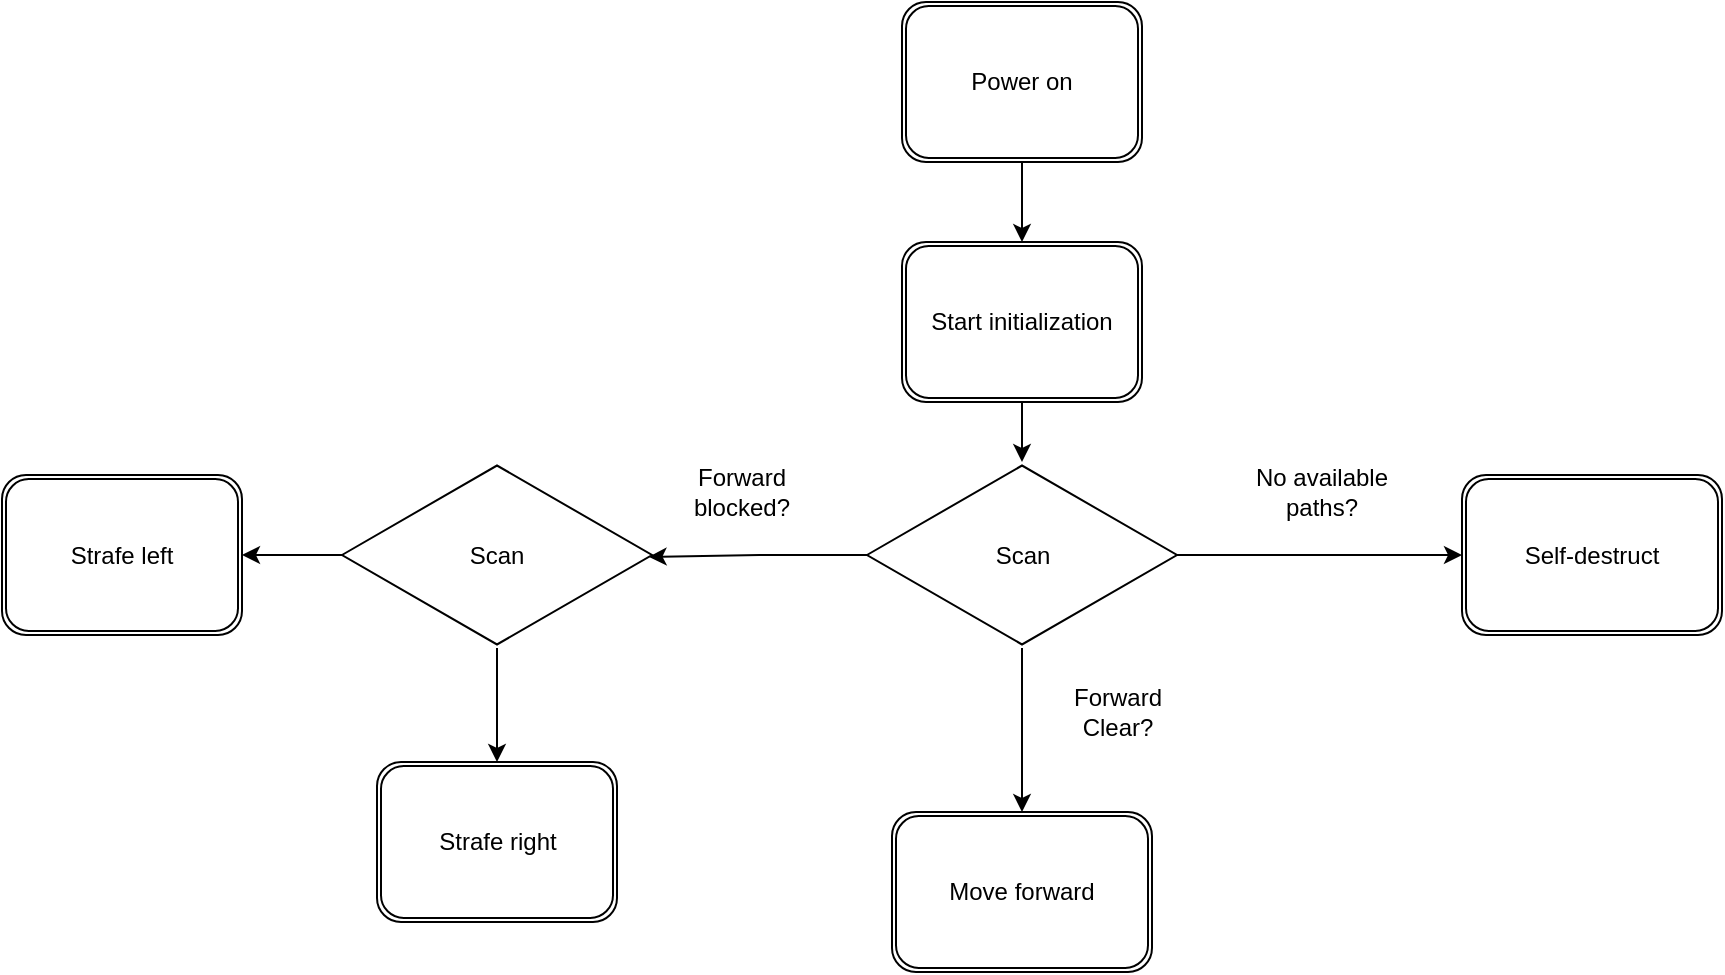 <mxfile version="21.1.4" type="github">
  <diagram name="Page-1" id="74e2e168-ea6b-b213-b513-2b3c1d86103e">
    <mxGraphModel dx="1430" dy="775" grid="1" gridSize="10" guides="1" tooltips="1" connect="1" arrows="1" fold="1" page="1" pageScale="1" pageWidth="1100" pageHeight="850" background="none" math="0" shadow="0">
      <root>
        <mxCell id="0" />
        <mxCell id="1" parent="0" />
        <mxCell id="ZkDkmKv_Wg0DZdJq-MGv-2" value="Strafe left" style="shape=ext;double=1;rounded=1;whiteSpace=wrap;html=1;" vertex="1" parent="1">
          <mxGeometry x="40" y="256.5" width="120" height="80" as="geometry" />
        </mxCell>
        <mxCell id="ZkDkmKv_Wg0DZdJq-MGv-27" style="edgeStyle=orthogonalEdgeStyle;rounded=0;orthogonalLoop=1;jettySize=auto;html=1;" edge="1" parent="1" source="ZkDkmKv_Wg0DZdJq-MGv-3" target="ZkDkmKv_Wg0DZdJq-MGv-5">
          <mxGeometry relative="1" as="geometry" />
        </mxCell>
        <mxCell id="ZkDkmKv_Wg0DZdJq-MGv-3" value="Start initialization" style="shape=ext;double=1;rounded=1;whiteSpace=wrap;html=1;" vertex="1" parent="1">
          <mxGeometry x="490" y="140" width="120" height="80" as="geometry" />
        </mxCell>
        <mxCell id="ZkDkmKv_Wg0DZdJq-MGv-28" style="edgeStyle=orthogonalEdgeStyle;rounded=0;orthogonalLoop=1;jettySize=auto;html=1;entryX=0.5;entryY=0;entryDx=0;entryDy=0;" edge="1" parent="1" source="ZkDkmKv_Wg0DZdJq-MGv-4" target="ZkDkmKv_Wg0DZdJq-MGv-3">
          <mxGeometry relative="1" as="geometry" />
        </mxCell>
        <mxCell id="ZkDkmKv_Wg0DZdJq-MGv-4" value="Power on" style="shape=ext;double=1;rounded=1;whiteSpace=wrap;html=1;" vertex="1" parent="1">
          <mxGeometry x="490" y="20" width="120" height="80" as="geometry" />
        </mxCell>
        <mxCell id="ZkDkmKv_Wg0DZdJq-MGv-11" style="edgeStyle=orthogonalEdgeStyle;rounded=0;orthogonalLoop=1;jettySize=auto;html=1;entryX=0.989;entryY=0.51;entryDx=0;entryDy=0;entryPerimeter=0;" edge="1" parent="1" source="ZkDkmKv_Wg0DZdJq-MGv-5" target="ZkDkmKv_Wg0DZdJq-MGv-14">
          <mxGeometry relative="1" as="geometry">
            <mxPoint x="410" y="340" as="targetPoint" />
          </mxGeometry>
        </mxCell>
        <mxCell id="ZkDkmKv_Wg0DZdJq-MGv-23" style="edgeStyle=orthogonalEdgeStyle;rounded=0;orthogonalLoop=1;jettySize=auto;html=1;" edge="1" parent="1" source="ZkDkmKv_Wg0DZdJq-MGv-5" target="ZkDkmKv_Wg0DZdJq-MGv-6">
          <mxGeometry relative="1" as="geometry" />
        </mxCell>
        <mxCell id="ZkDkmKv_Wg0DZdJq-MGv-25" style="edgeStyle=orthogonalEdgeStyle;rounded=0;orthogonalLoop=1;jettySize=auto;html=1;" edge="1" parent="1" source="ZkDkmKv_Wg0DZdJq-MGv-5" target="ZkDkmKv_Wg0DZdJq-MGv-24">
          <mxGeometry relative="1" as="geometry">
            <mxPoint x="740" y="297" as="targetPoint" />
          </mxGeometry>
        </mxCell>
        <mxCell id="ZkDkmKv_Wg0DZdJq-MGv-5" value="Scan" style="html=1;whiteSpace=wrap;aspect=fixed;shape=isoRectangle;" vertex="1" parent="1">
          <mxGeometry x="472.5" y="250" width="155" height="93" as="geometry" />
        </mxCell>
        <mxCell id="ZkDkmKv_Wg0DZdJq-MGv-6" value="Move forward" style="shape=ext;double=1;rounded=1;whiteSpace=wrap;html=1;" vertex="1" parent="1">
          <mxGeometry x="485" y="425" width="130" height="80" as="geometry" />
        </mxCell>
        <mxCell id="ZkDkmKv_Wg0DZdJq-MGv-7" value="Strafe right" style="shape=ext;double=1;rounded=1;whiteSpace=wrap;html=1;" vertex="1" parent="1">
          <mxGeometry x="227.5" y="400" width="120" height="80" as="geometry" />
        </mxCell>
        <mxCell id="ZkDkmKv_Wg0DZdJq-MGv-13" value="Forward blocked?" style="text;html=1;strokeColor=none;fillColor=none;align=center;verticalAlign=middle;whiteSpace=wrap;rounded=0;" vertex="1" parent="1">
          <mxGeometry x="380" y="250" width="60" height="30" as="geometry" />
        </mxCell>
        <mxCell id="ZkDkmKv_Wg0DZdJq-MGv-19" style="edgeStyle=orthogonalEdgeStyle;rounded=0;orthogonalLoop=1;jettySize=auto;html=1;entryX=0.5;entryY=0;entryDx=0;entryDy=0;" edge="1" parent="1" source="ZkDkmKv_Wg0DZdJq-MGv-14" target="ZkDkmKv_Wg0DZdJq-MGv-7">
          <mxGeometry relative="1" as="geometry" />
        </mxCell>
        <mxCell id="ZkDkmKv_Wg0DZdJq-MGv-22" style="edgeStyle=orthogonalEdgeStyle;rounded=0;orthogonalLoop=1;jettySize=auto;html=1;" edge="1" parent="1" source="ZkDkmKv_Wg0DZdJq-MGv-14" target="ZkDkmKv_Wg0DZdJq-MGv-2">
          <mxGeometry relative="1" as="geometry" />
        </mxCell>
        <mxCell id="ZkDkmKv_Wg0DZdJq-MGv-14" value="Scan" style="html=1;whiteSpace=wrap;aspect=fixed;shape=isoRectangle;" vertex="1" parent="1">
          <mxGeometry x="210" y="250" width="155" height="93" as="geometry" />
        </mxCell>
        <mxCell id="ZkDkmKv_Wg0DZdJq-MGv-15" value="Forward Clear?" style="text;html=1;strokeColor=none;fillColor=none;align=center;verticalAlign=middle;whiteSpace=wrap;rounded=0;" vertex="1" parent="1">
          <mxGeometry x="567.5" y="360" width="60" height="30" as="geometry" />
        </mxCell>
        <mxCell id="ZkDkmKv_Wg0DZdJq-MGv-24" value="Self-destruct" style="shape=ext;double=1;rounded=1;whiteSpace=wrap;html=1;" vertex="1" parent="1">
          <mxGeometry x="770" y="256.5" width="130" height="80" as="geometry" />
        </mxCell>
        <mxCell id="ZkDkmKv_Wg0DZdJq-MGv-26" value="No available paths?" style="text;html=1;strokeColor=none;fillColor=none;align=center;verticalAlign=middle;whiteSpace=wrap;rounded=0;" vertex="1" parent="1">
          <mxGeometry x="650" y="243.25" width="100" height="43.5" as="geometry" />
        </mxCell>
      </root>
    </mxGraphModel>
  </diagram>
</mxfile>

